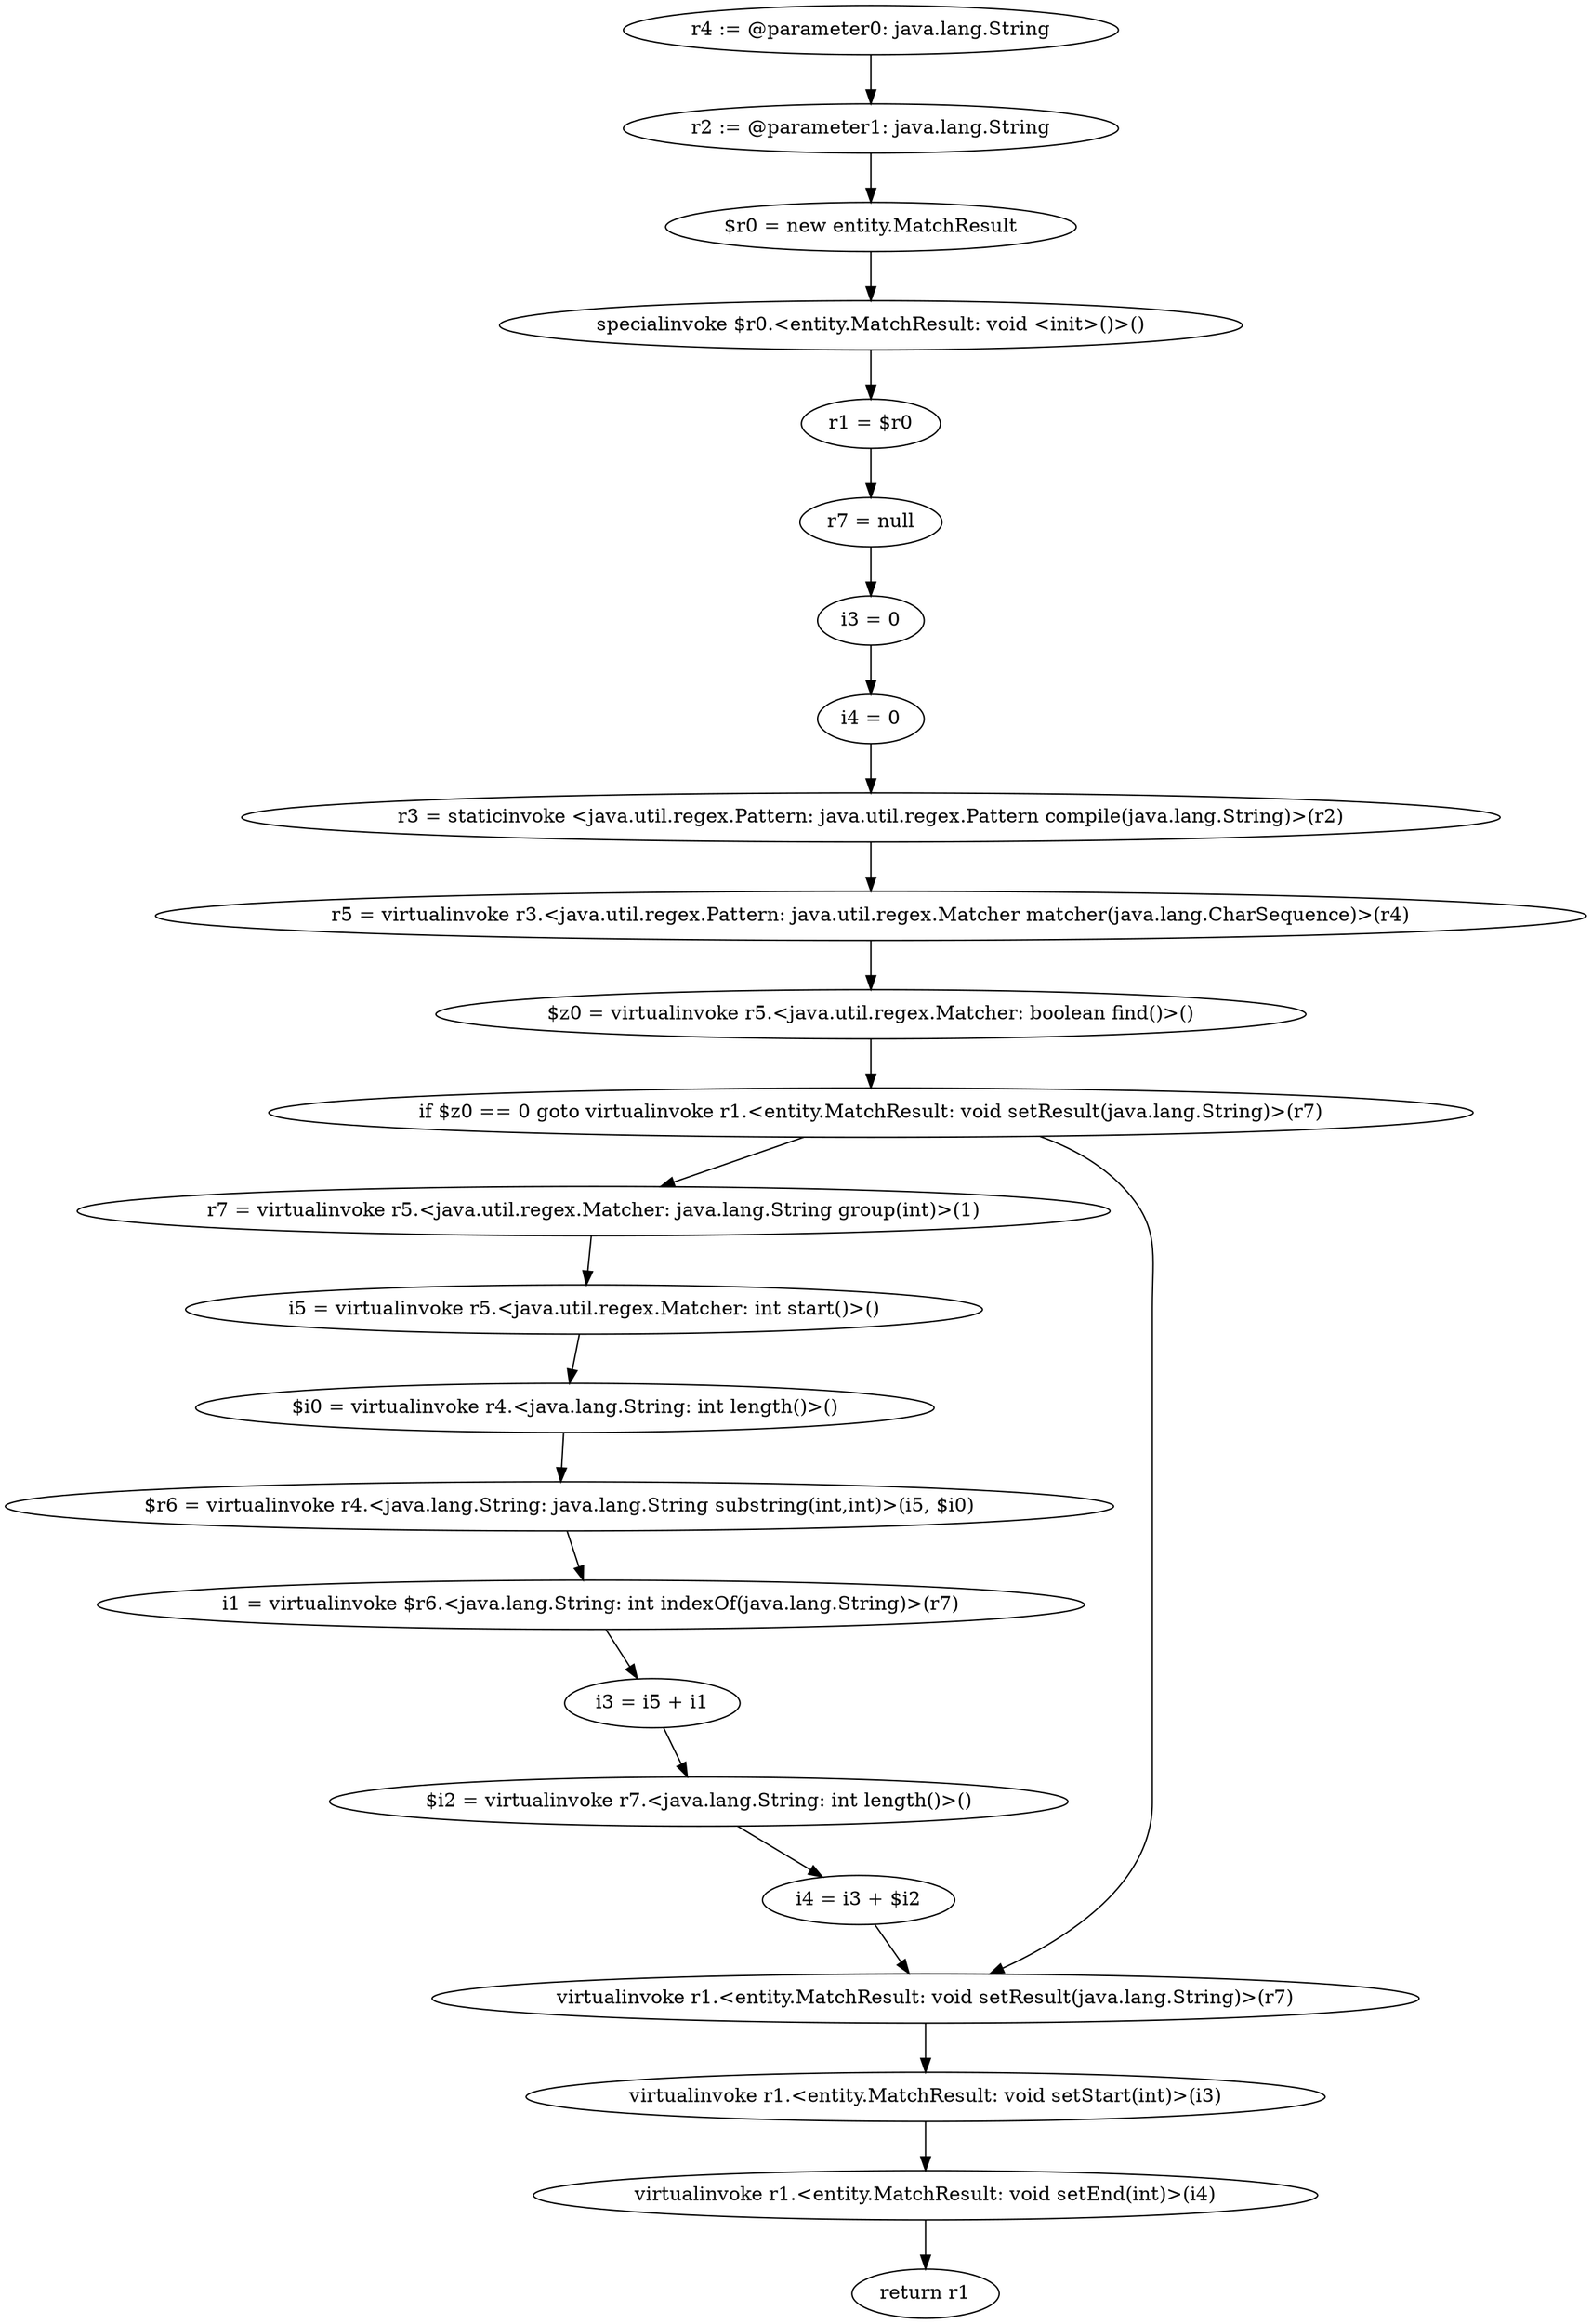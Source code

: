 digraph "unitGraph" {
    "r4 := @parameter0: java.lang.String"
    "r2 := @parameter1: java.lang.String"
    "$r0 = new entity.MatchResult"
    "specialinvoke $r0.<entity.MatchResult: void <init>()>()"
    "r1 = $r0"
    "r7 = null"
    "i3 = 0"
    "i4 = 0"
    "r3 = staticinvoke <java.util.regex.Pattern: java.util.regex.Pattern compile(java.lang.String)>(r2)"
    "r5 = virtualinvoke r3.<java.util.regex.Pattern: java.util.regex.Matcher matcher(java.lang.CharSequence)>(r4)"
    "$z0 = virtualinvoke r5.<java.util.regex.Matcher: boolean find()>()"
    "if $z0 == 0 goto virtualinvoke r1.<entity.MatchResult: void setResult(java.lang.String)>(r7)"
    "r7 = virtualinvoke r5.<java.util.regex.Matcher: java.lang.String group(int)>(1)"
    "i5 = virtualinvoke r5.<java.util.regex.Matcher: int start()>()"
    "$i0 = virtualinvoke r4.<java.lang.String: int length()>()"
    "$r6 = virtualinvoke r4.<java.lang.String: java.lang.String substring(int,int)>(i5, $i0)"
    "i1 = virtualinvoke $r6.<java.lang.String: int indexOf(java.lang.String)>(r7)"
    "i3 = i5 + i1"
    "$i2 = virtualinvoke r7.<java.lang.String: int length()>()"
    "i4 = i3 + $i2"
    "virtualinvoke r1.<entity.MatchResult: void setResult(java.lang.String)>(r7)"
    "virtualinvoke r1.<entity.MatchResult: void setStart(int)>(i3)"
    "virtualinvoke r1.<entity.MatchResult: void setEnd(int)>(i4)"
    "return r1"
    "r4 := @parameter0: java.lang.String"->"r2 := @parameter1: java.lang.String";
    "r2 := @parameter1: java.lang.String"->"$r0 = new entity.MatchResult";
    "$r0 = new entity.MatchResult"->"specialinvoke $r0.<entity.MatchResult: void <init>()>()";
    "specialinvoke $r0.<entity.MatchResult: void <init>()>()"->"r1 = $r0";
    "r1 = $r0"->"r7 = null";
    "r7 = null"->"i3 = 0";
    "i3 = 0"->"i4 = 0";
    "i4 = 0"->"r3 = staticinvoke <java.util.regex.Pattern: java.util.regex.Pattern compile(java.lang.String)>(r2)";
    "r3 = staticinvoke <java.util.regex.Pattern: java.util.regex.Pattern compile(java.lang.String)>(r2)"->"r5 = virtualinvoke r3.<java.util.regex.Pattern: java.util.regex.Matcher matcher(java.lang.CharSequence)>(r4)";
    "r5 = virtualinvoke r3.<java.util.regex.Pattern: java.util.regex.Matcher matcher(java.lang.CharSequence)>(r4)"->"$z0 = virtualinvoke r5.<java.util.regex.Matcher: boolean find()>()";
    "$z0 = virtualinvoke r5.<java.util.regex.Matcher: boolean find()>()"->"if $z0 == 0 goto virtualinvoke r1.<entity.MatchResult: void setResult(java.lang.String)>(r7)";
    "if $z0 == 0 goto virtualinvoke r1.<entity.MatchResult: void setResult(java.lang.String)>(r7)"->"r7 = virtualinvoke r5.<java.util.regex.Matcher: java.lang.String group(int)>(1)";
    "if $z0 == 0 goto virtualinvoke r1.<entity.MatchResult: void setResult(java.lang.String)>(r7)"->"virtualinvoke r1.<entity.MatchResult: void setResult(java.lang.String)>(r7)";
    "r7 = virtualinvoke r5.<java.util.regex.Matcher: java.lang.String group(int)>(1)"->"i5 = virtualinvoke r5.<java.util.regex.Matcher: int start()>()";
    "i5 = virtualinvoke r5.<java.util.regex.Matcher: int start()>()"->"$i0 = virtualinvoke r4.<java.lang.String: int length()>()";
    "$i0 = virtualinvoke r4.<java.lang.String: int length()>()"->"$r6 = virtualinvoke r4.<java.lang.String: java.lang.String substring(int,int)>(i5, $i0)";
    "$r6 = virtualinvoke r4.<java.lang.String: java.lang.String substring(int,int)>(i5, $i0)"->"i1 = virtualinvoke $r6.<java.lang.String: int indexOf(java.lang.String)>(r7)";
    "i1 = virtualinvoke $r6.<java.lang.String: int indexOf(java.lang.String)>(r7)"->"i3 = i5 + i1";
    "i3 = i5 + i1"->"$i2 = virtualinvoke r7.<java.lang.String: int length()>()";
    "$i2 = virtualinvoke r7.<java.lang.String: int length()>()"->"i4 = i3 + $i2";
    "i4 = i3 + $i2"->"virtualinvoke r1.<entity.MatchResult: void setResult(java.lang.String)>(r7)";
    "virtualinvoke r1.<entity.MatchResult: void setResult(java.lang.String)>(r7)"->"virtualinvoke r1.<entity.MatchResult: void setStart(int)>(i3)";
    "virtualinvoke r1.<entity.MatchResult: void setStart(int)>(i3)"->"virtualinvoke r1.<entity.MatchResult: void setEnd(int)>(i4)";
    "virtualinvoke r1.<entity.MatchResult: void setEnd(int)>(i4)"->"return r1";
}
